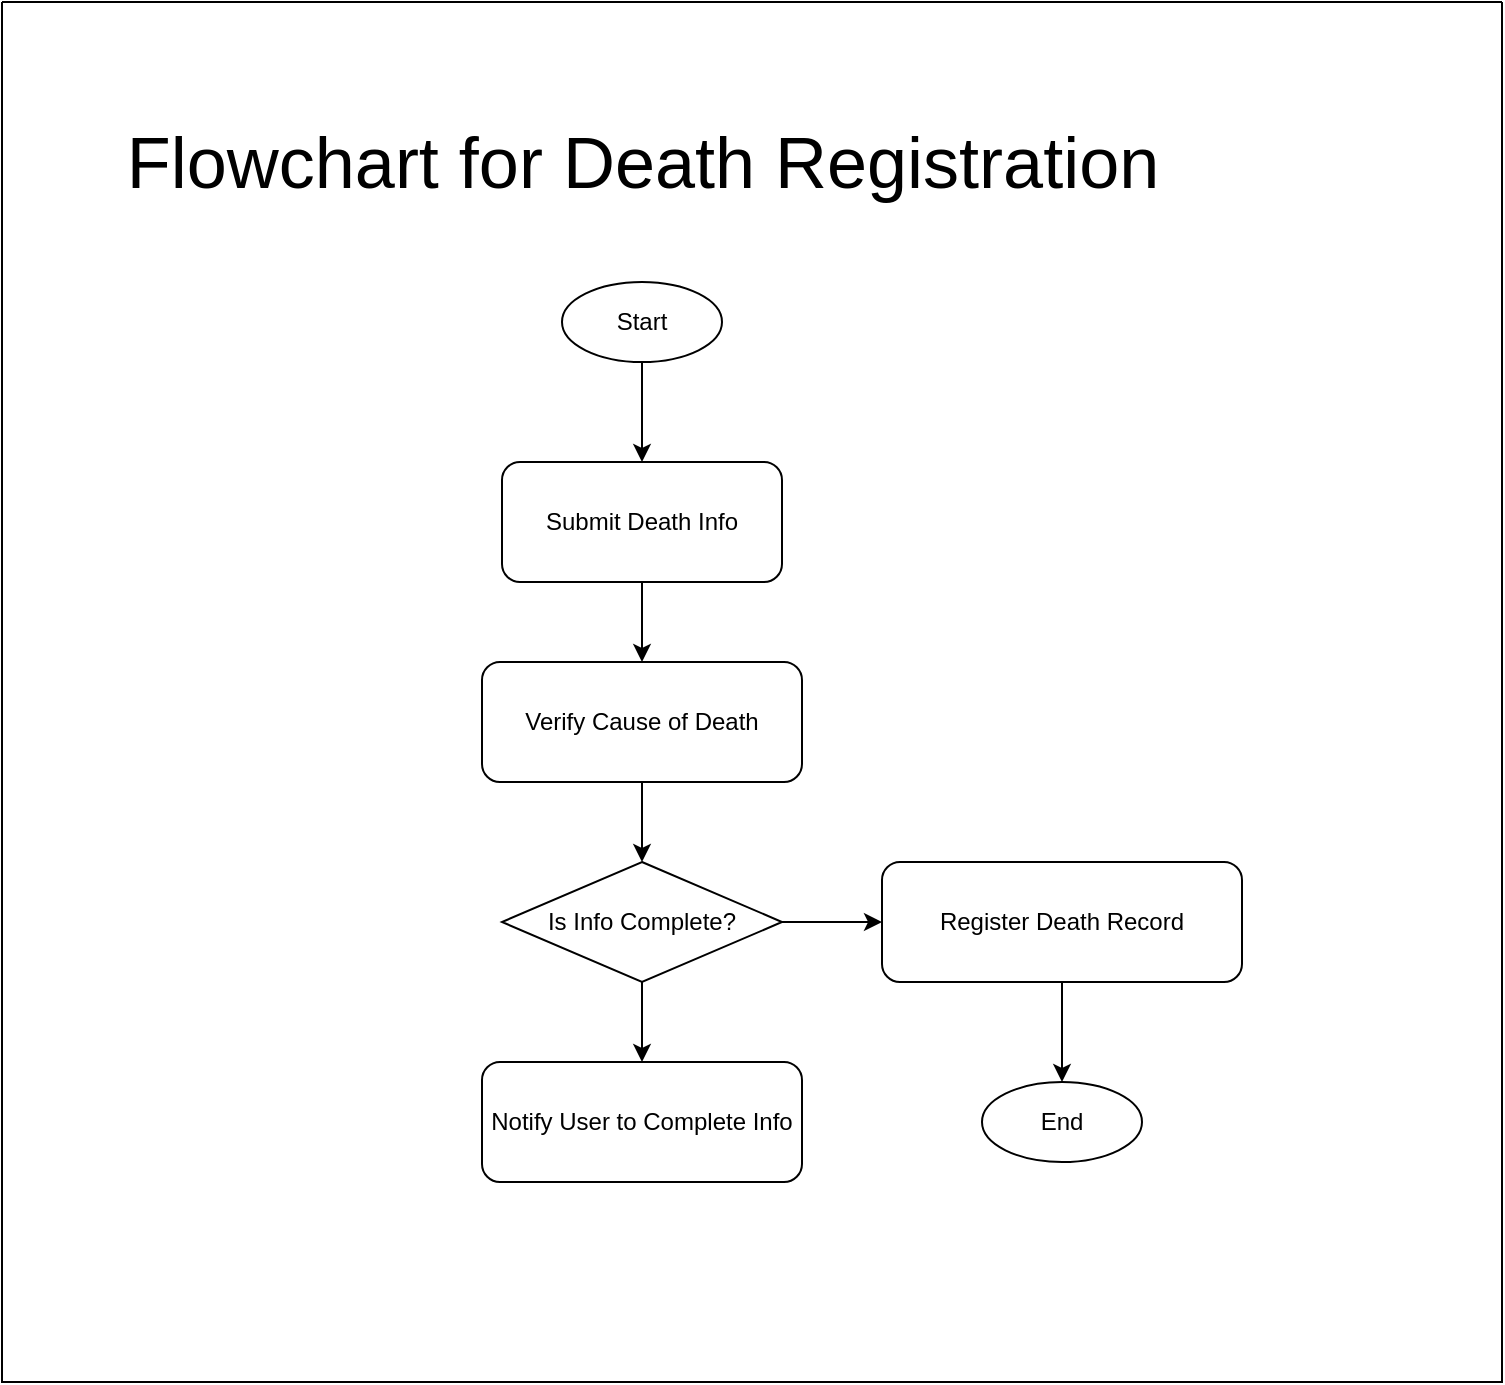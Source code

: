 <mxfile version="24.8.8">
  <diagram id="C5RBs43oDa-KdzZeNtuy" name="Register Death">
    <mxGraphModel dx="3172" dy="2204" grid="1" gridSize="10" guides="1" tooltips="1" connect="1" arrows="1" fold="1" page="1" pageScale="1" pageWidth="827" pageHeight="1169" math="0" shadow="0">
      <root>
        <mxCell id="0" />
        <mxCell id="1" parent="0" />
        <mxCell id="2" value="Start" style="ellipse;whiteSpace=wrap;html=1;aspect=fixed;" parent="1" vertex="1">
          <mxGeometry x="140" y="30" width="80" height="40" as="geometry" />
        </mxCell>
        <mxCell id="3" value="Submit Death Info" style="rounded=1;whiteSpace=wrap;html=1;" parent="1" vertex="1">
          <mxGeometry x="110" y="120" width="140" height="60" as="geometry" />
        </mxCell>
        <mxCell id="4" value="Verify Cause of Death" style="rounded=1;whiteSpace=wrap;html=1;" parent="1" vertex="1">
          <mxGeometry x="100" y="220" width="160" height="60" as="geometry" />
        </mxCell>
        <mxCell id="5" value="Is Info Complete?" style="rhombus;whiteSpace=wrap;html=1;" parent="1" vertex="1">
          <mxGeometry x="110" y="320" width="140" height="60" as="geometry" />
        </mxCell>
        <mxCell id="6" value="Register Death Record" style="rounded=1;whiteSpace=wrap;html=1;" parent="1" vertex="1">
          <mxGeometry x="300" y="320" width="180" height="60" as="geometry" />
        </mxCell>
        <mxCell id="7" value="Notify User to Complete Info" style="rounded=1;whiteSpace=wrap;html=1;" parent="1" vertex="1">
          <mxGeometry x="100" y="420" width="160" height="60" as="geometry" />
        </mxCell>
        <mxCell id="8" value="End" style="ellipse;whiteSpace=wrap;html=1;aspect=fixed;" parent="1" vertex="1">
          <mxGeometry x="350" y="430" width="80" height="40" as="geometry" />
        </mxCell>
        <mxCell id="9" parent="1" source="2" target="3" edge="1">
          <mxGeometry relative="1" as="geometry" />
        </mxCell>
        <mxCell id="10" parent="1" source="3" target="4" edge="1">
          <mxGeometry relative="1" as="geometry" />
        </mxCell>
        <mxCell id="11" parent="1" source="4" target="5" edge="1">
          <mxGeometry relative="1" as="geometry" />
        </mxCell>
        <mxCell id="12" parent="1" source="5" target="6" edge="1">
          <mxGeometry relative="1" as="geometry" />
        </mxCell>
        <mxCell id="13" parent="1" source="5" target="7" edge="1">
          <mxGeometry relative="1" as="geometry" />
        </mxCell>
        <mxCell id="14" parent="1" source="6" target="8" edge="1">
          <mxGeometry relative="1" as="geometry" />
        </mxCell>
        <mxCell id="wA-kz5l-NQxMCZK2aXYM-14" value="&lt;font style=&quot;font-size: 36px;&quot;&gt;Flowchart for Death Registration&lt;/font&gt;" style="text;html=1;align=center;verticalAlign=middle;resizable=0;points=[];autosize=1;strokeColor=none;fillColor=none;" parent="1" vertex="1">
          <mxGeometry x="-90" y="-60" width="540" height="60" as="geometry" />
        </mxCell>
        <mxCell id="V-P4pm5v-2SQ90W1OoFO-14" value="" style="swimlane;startSize=0;" vertex="1" parent="1">
          <mxGeometry x="-140" y="-110" width="750" height="690" as="geometry" />
        </mxCell>
      </root>
    </mxGraphModel>
  </diagram>
</mxfile>
